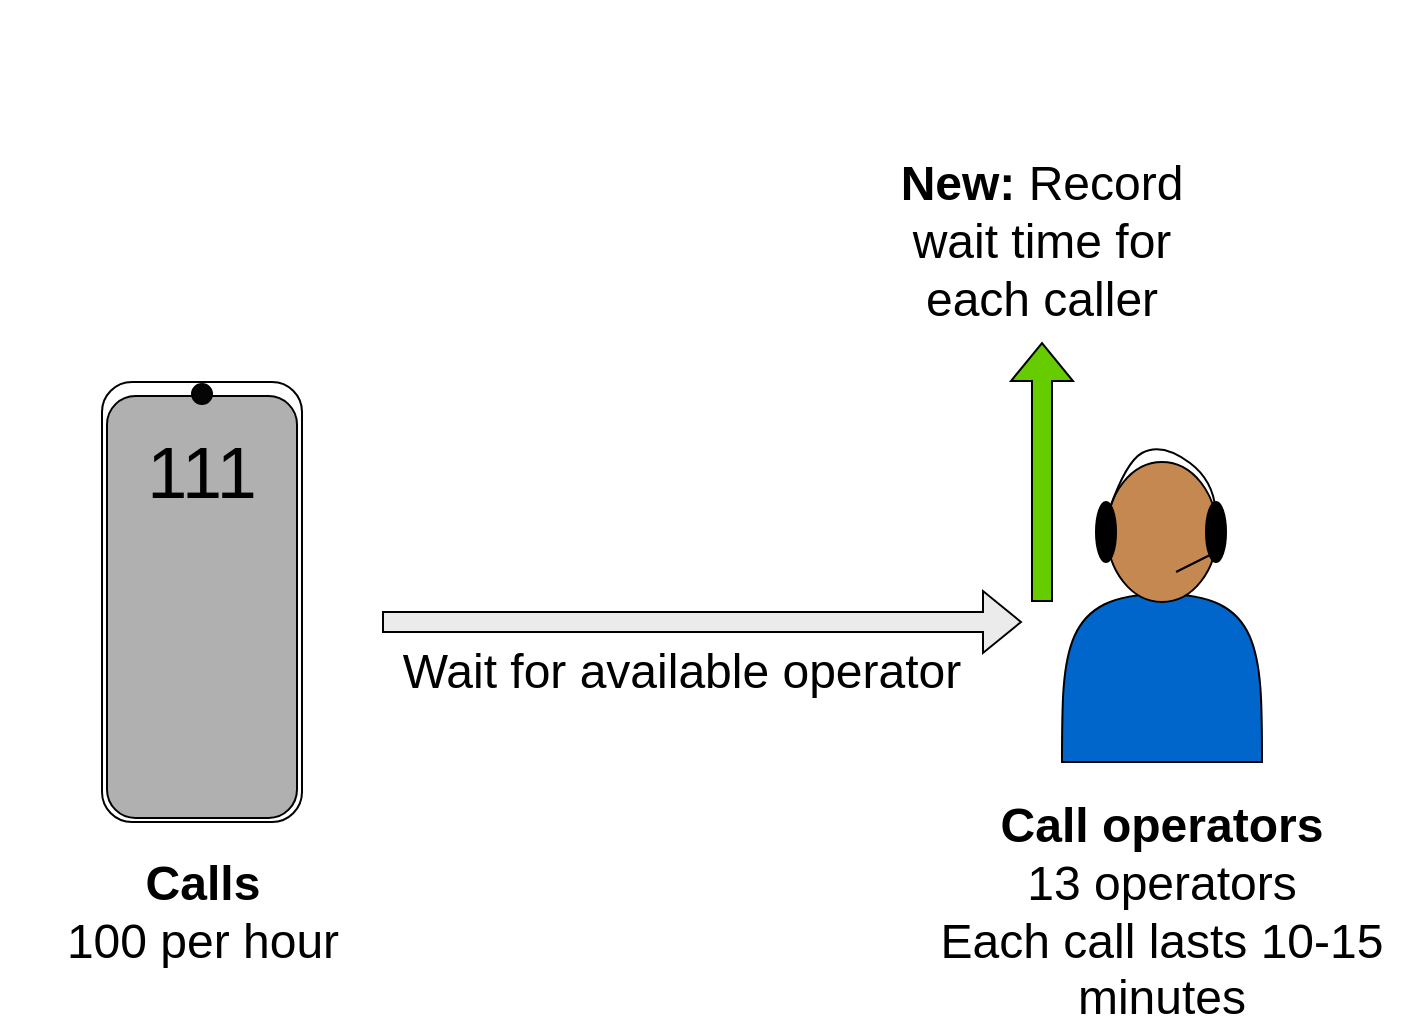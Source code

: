 <mxfile version="24.7.17">
  <diagram name="Page-1" id="NLeWijuplnK_P19Hk09n">
    <mxGraphModel dx="1034" dy="1180" grid="1" gridSize="10" guides="1" tooltips="1" connect="1" arrows="1" fold="1" page="1" pageScale="1" pageWidth="827" pageHeight="1169" math="0" shadow="0">
      <root>
        <mxCell id="0" />
        <mxCell id="1" parent="0" />
        <mxCell id="r9qKXJP48PfzUs8szVPf-1" value="" style="rounded=1;whiteSpace=wrap;html=1;" vertex="1" parent="1">
          <mxGeometry x="50" y="190" width="100" height="220" as="geometry" />
        </mxCell>
        <mxCell id="r9qKXJP48PfzUs8szVPf-2" value="" style="rounded=1;whiteSpace=wrap;html=1;fillColor=#B0B0B0;" vertex="1" parent="1">
          <mxGeometry x="52.5" y="197" width="95" height="211" as="geometry" />
        </mxCell>
        <mxCell id="r9qKXJP48PfzUs8szVPf-3" value="" style="ellipse;whiteSpace=wrap;html=1;aspect=fixed;" vertex="1" parent="1">
          <mxGeometry x="NaN" y="NaN" width="NaN" height="30" as="geometry" />
        </mxCell>
        <mxCell id="r9qKXJP48PfzUs8szVPf-4" value="" style="ellipse;whiteSpace=wrap;html=1;aspect=fixed;fillColor=#050505;" vertex="1" parent="1">
          <mxGeometry x="95" y="191" width="10" height="10" as="geometry" />
        </mxCell>
        <mxCell id="r9qKXJP48PfzUs8szVPf-5" value="&lt;font style=&quot;font-size: 36px;&quot;&gt;111&lt;/font&gt;" style="text;html=1;align=center;verticalAlign=middle;whiteSpace=wrap;rounded=0;" vertex="1" parent="1">
          <mxGeometry x="70" y="220" width="60" height="30" as="geometry" />
        </mxCell>
        <mxCell id="r9qKXJP48PfzUs8szVPf-6" value="&lt;font style=&quot;font-size: 24px;&quot;&gt;&lt;b&gt;Calls&lt;/b&gt;&lt;/font&gt;&lt;div&gt;&lt;font style=&quot;font-size: 24px;&quot;&gt;100 per hour&lt;/font&gt;&lt;/div&gt;" style="text;html=1;align=center;verticalAlign=middle;whiteSpace=wrap;rounded=0;" vertex="1" parent="1">
          <mxGeometry x="19.75" y="440" width="160.5" height="30" as="geometry" />
        </mxCell>
        <mxCell id="r9qKXJP48PfzUs8szVPf-7" value="" style="shape=flexArrow;endArrow=classic;html=1;rounded=0;fillColor=#EBEBEB;" edge="1" parent="1">
          <mxGeometry width="50" height="50" relative="1" as="geometry">
            <mxPoint x="190" y="310" as="sourcePoint" />
            <mxPoint x="510" y="310" as="targetPoint" />
          </mxGeometry>
        </mxCell>
        <mxCell id="r9qKXJP48PfzUs8szVPf-18" value="&lt;span style=&quot;font-size: 24px;&quot;&gt;Wait for available operator&lt;/span&gt;" style="text;html=1;align=center;verticalAlign=middle;whiteSpace=wrap;rounded=0;" vertex="1" parent="1">
          <mxGeometry x="180.25" y="320" width="320" height="30" as="geometry" />
        </mxCell>
        <mxCell id="r9qKXJP48PfzUs8szVPf-19" value="" style="group" vertex="1" connectable="0" parent="1">
          <mxGeometry x="530" y="220" width="100" height="160" as="geometry" />
        </mxCell>
        <mxCell id="r9qKXJP48PfzUs8szVPf-8" value="" style="shape=actor;whiteSpace=wrap;html=1;fillColor=#0066CC;" vertex="1" parent="r9qKXJP48PfzUs8szVPf-19">
          <mxGeometry y="20" width="100" height="140" as="geometry" />
        </mxCell>
        <mxCell id="r9qKXJP48PfzUs8szVPf-11" value="" style="ellipse;whiteSpace=wrap;html=1;rotation=-90;fillColor=#C48850;" vertex="1" parent="r9qKXJP48PfzUs8szVPf-19">
          <mxGeometry x="15" y="17.5" width="70" height="55" as="geometry" />
        </mxCell>
        <mxCell id="r9qKXJP48PfzUs8szVPf-13" value="" style="ellipse;whiteSpace=wrap;html=1;rotation=90;fillColor=#000000;strokeColor=default;" vertex="1" parent="r9qKXJP48PfzUs8szVPf-19">
          <mxGeometry x="7" y="40" width="30" height="10" as="geometry" />
        </mxCell>
        <mxCell id="r9qKXJP48PfzUs8szVPf-14" value="" style="ellipse;whiteSpace=wrap;html=1;rotation=90;fillColor=#000000;" vertex="1" parent="r9qKXJP48PfzUs8szVPf-19">
          <mxGeometry x="62" y="40" width="30" height="10" as="geometry" />
        </mxCell>
        <mxCell id="r9qKXJP48PfzUs8szVPf-16" value="" style="curved=1;endArrow=classic;html=1;rounded=0;entryX=0;entryY=0.5;entryDx=0;entryDy=0;strokeColor=default;" edge="1" parent="r9qKXJP48PfzUs8szVPf-19">
          <mxGeometry width="50" height="50" relative="1" as="geometry">
            <mxPoint x="19.5" y="47" as="sourcePoint" />
            <mxPoint x="76.5" y="47" as="targetPoint" />
            <Array as="points">
              <mxPoint x="30" y="11" />
              <mxPoint x="50" />
              <mxPoint x="78" y="21" />
            </Array>
          </mxGeometry>
        </mxCell>
        <mxCell id="r9qKXJP48PfzUs8szVPf-17" value="" style="endArrow=none;html=1;rounded=0;" edge="1" parent="r9qKXJP48PfzUs8szVPf-19">
          <mxGeometry width="50" height="50" relative="1" as="geometry">
            <mxPoint x="77" y="55" as="sourcePoint" />
            <mxPoint x="57" y="65" as="targetPoint" />
          </mxGeometry>
        </mxCell>
        <mxCell id="r9qKXJP48PfzUs8szVPf-20" value="&lt;span style=&quot;font-size: 24px;&quot;&gt;&lt;b&gt;Call operators&lt;/b&gt;&lt;/span&gt;&lt;div&gt;&lt;span style=&quot;font-size: 24px;&quot;&gt;13 operators&lt;/span&gt;&lt;/div&gt;&lt;div&gt;&lt;span style=&quot;font-size: 24px;&quot;&gt;Each call lasts 10-15 minutes&lt;/span&gt;&lt;/div&gt;" style="text;html=1;align=center;verticalAlign=middle;whiteSpace=wrap;rounded=0;" vertex="1" parent="1">
          <mxGeometry x="455.13" y="440" width="249.75" height="30" as="geometry" />
        </mxCell>
        <mxCell id="r9qKXJP48PfzUs8szVPf-21" value="" style="shape=flexArrow;endArrow=classic;html=1;rounded=0;fillColor=#66CC00;" edge="1" parent="1">
          <mxGeometry width="50" height="50" relative="1" as="geometry">
            <mxPoint x="520" y="300" as="sourcePoint" />
            <mxPoint x="520" y="170" as="targetPoint" />
          </mxGeometry>
        </mxCell>
        <mxCell id="r9qKXJP48PfzUs8szVPf-23" value="&lt;font style=&quot;font-size: 24px;&quot;&gt;&lt;b&gt;New:&amp;nbsp;&lt;/b&gt;Record wait time for each caller&lt;/font&gt;" style="text;html=1;align=center;verticalAlign=middle;whiteSpace=wrap;rounded=0;" vertex="1" parent="1">
          <mxGeometry x="450" y="90" width="140" height="60" as="geometry" />
        </mxCell>
      </root>
    </mxGraphModel>
  </diagram>
</mxfile>
